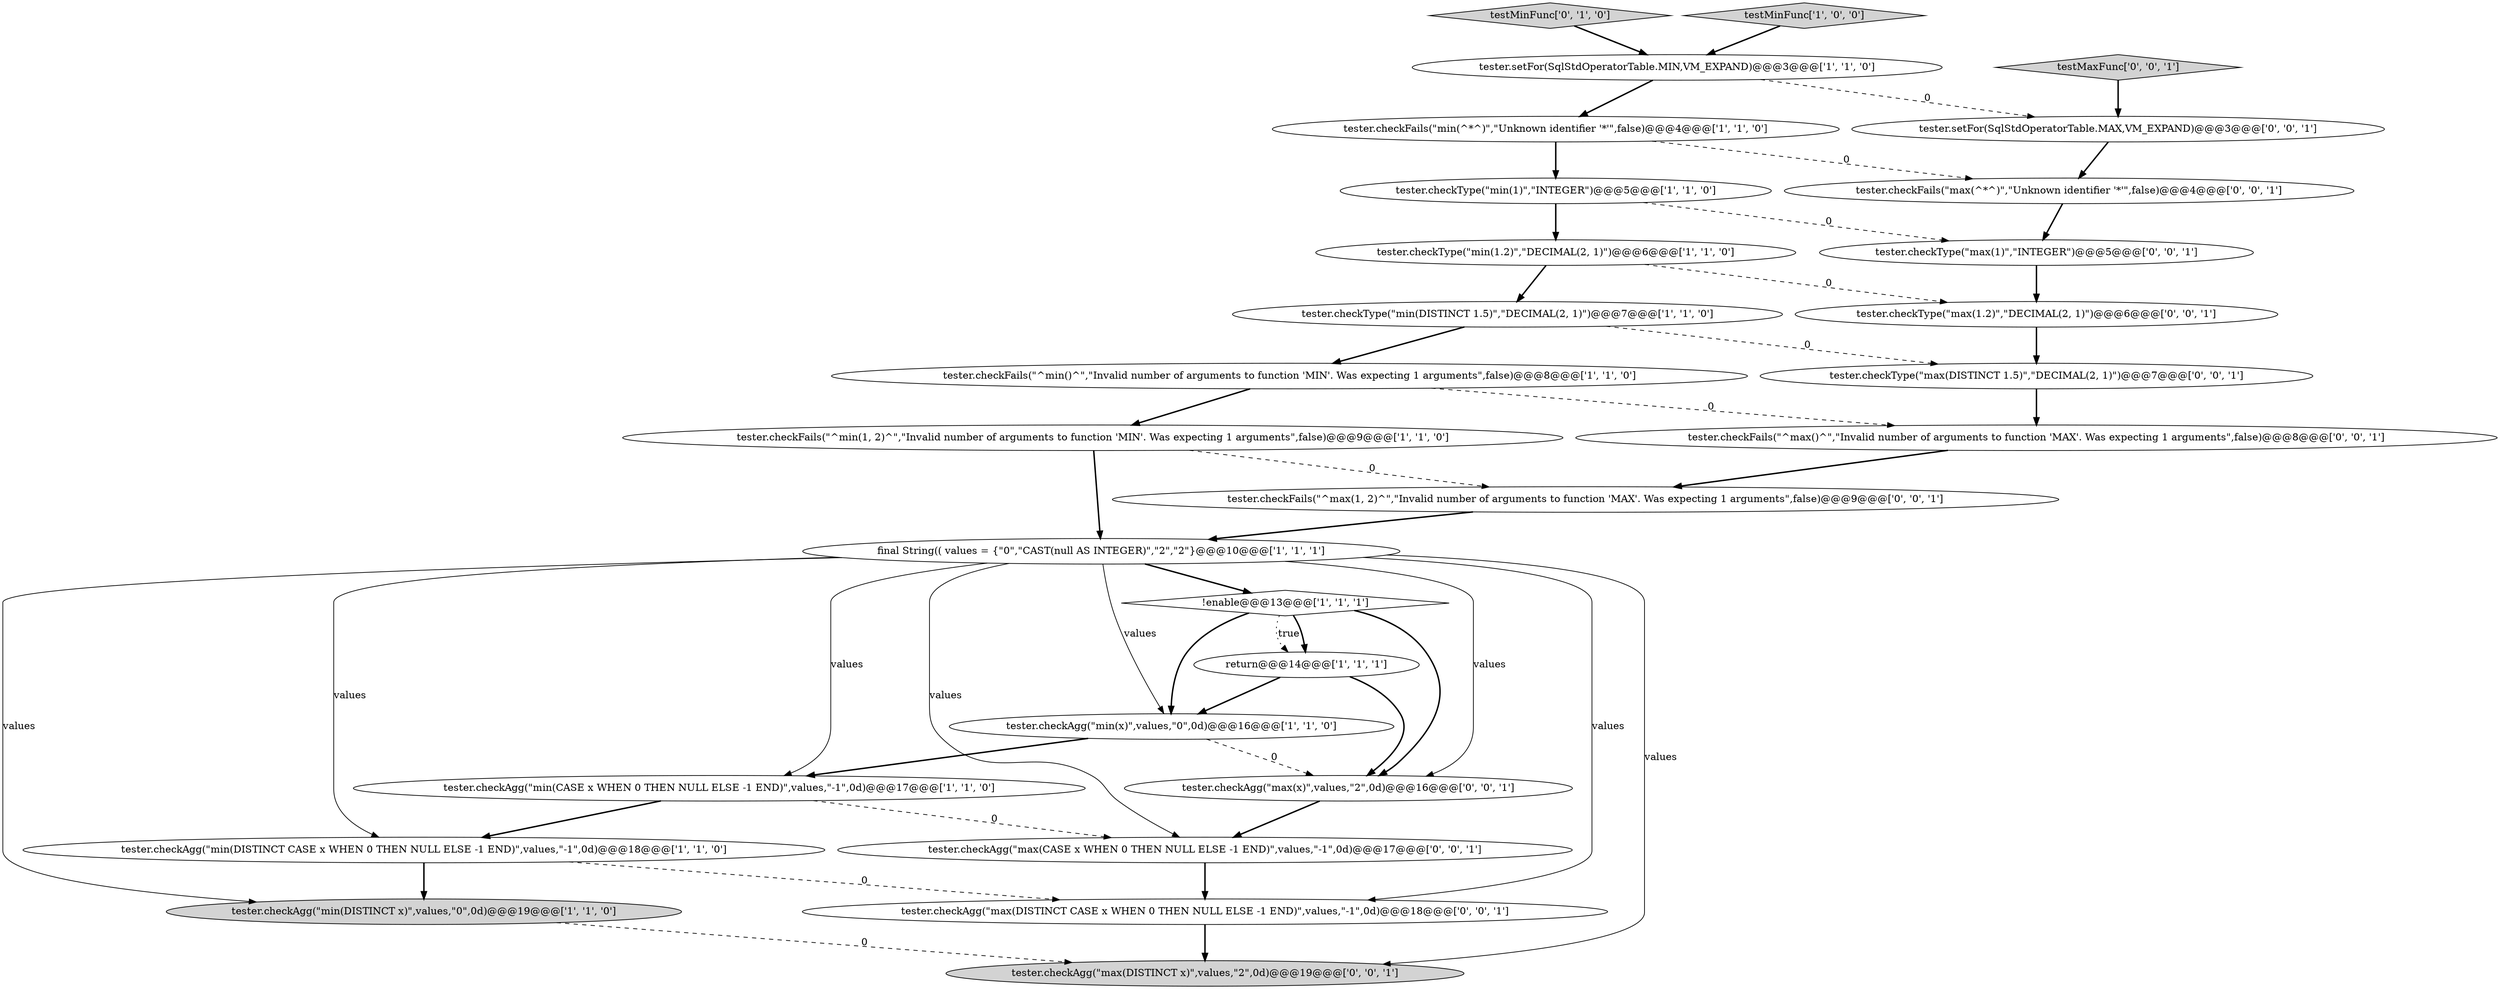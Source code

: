 digraph {
10 [style = filled, label = "tester.checkType(\"min(1)\",\"INTEGER\")@@@5@@@['1', '1', '0']", fillcolor = white, shape = ellipse image = "AAA0AAABBB1BBB"];
20 [style = filled, label = "tester.checkFails(\"max(^*^)\",\"Unknown identifier '\*'\",false)@@@4@@@['0', '0', '1']", fillcolor = white, shape = ellipse image = "AAA0AAABBB3BBB"];
27 [style = filled, label = "tester.checkType(\"max(DISTINCT 1.5)\",\"DECIMAL(2, 1)\")@@@7@@@['0', '0', '1']", fillcolor = white, shape = ellipse image = "AAA0AAABBB3BBB"];
16 [style = filled, label = "tester.checkAgg(\"max(DISTINCT x)\",values,\"2\",0d)@@@19@@@['0', '0', '1']", fillcolor = lightgray, shape = ellipse image = "AAA0AAABBB3BBB"];
15 [style = filled, label = "testMinFunc['0', '1', '0']", fillcolor = lightgray, shape = diamond image = "AAA0AAABBB2BBB"];
3 [style = filled, label = "tester.checkAgg(\"min(CASE x WHEN 0 THEN NULL ELSE -1 END)\",values,\"-1\",0d)@@@17@@@['1', '1', '0']", fillcolor = white, shape = ellipse image = "AAA0AAABBB1BBB"];
13 [style = filled, label = "tester.checkAgg(\"min(DISTINCT x)\",values,\"0\",0d)@@@19@@@['1', '1', '0']", fillcolor = lightgray, shape = ellipse image = "AAA0AAABBB1BBB"];
25 [style = filled, label = "tester.setFor(SqlStdOperatorTable.MAX,VM_EXPAND)@@@3@@@['0', '0', '1']", fillcolor = white, shape = ellipse image = "AAA0AAABBB3BBB"];
0 [style = filled, label = "!enable@@@13@@@['1', '1', '1']", fillcolor = white, shape = diamond image = "AAA0AAABBB1BBB"];
19 [style = filled, label = "tester.checkAgg(\"max(CASE x WHEN 0 THEN NULL ELSE -1 END)\",values,\"-1\",0d)@@@17@@@['0', '0', '1']", fillcolor = white, shape = ellipse image = "AAA0AAABBB3BBB"];
4 [style = filled, label = "tester.checkAgg(\"min(x)\",values,\"0\",0d)@@@16@@@['1', '1', '0']", fillcolor = white, shape = ellipse image = "AAA0AAABBB1BBB"];
11 [style = filled, label = "tester.checkFails(\"min(^*^)\",\"Unknown identifier '\*'\",false)@@@4@@@['1', '1', '0']", fillcolor = white, shape = ellipse image = "AAA0AAABBB1BBB"];
18 [style = filled, label = "tester.checkAgg(\"max(x)\",values,\"2\",0d)@@@16@@@['0', '0', '1']", fillcolor = white, shape = ellipse image = "AAA0AAABBB3BBB"];
14 [style = filled, label = "tester.checkFails(\"^min(1, 2)^\",\"Invalid number of arguments to function 'MIN'. Was expecting 1 arguments\",false)@@@9@@@['1', '1', '0']", fillcolor = white, shape = ellipse image = "AAA0AAABBB1BBB"];
17 [style = filled, label = "tester.checkType(\"max(1.2)\",\"DECIMAL(2, 1)\")@@@6@@@['0', '0', '1']", fillcolor = white, shape = ellipse image = "AAA0AAABBB3BBB"];
2 [style = filled, label = "tester.checkType(\"min(DISTINCT 1.5)\",\"DECIMAL(2, 1)\")@@@7@@@['1', '1', '0']", fillcolor = white, shape = ellipse image = "AAA0AAABBB1BBB"];
5 [style = filled, label = "tester.setFor(SqlStdOperatorTable.MIN,VM_EXPAND)@@@3@@@['1', '1', '0']", fillcolor = white, shape = ellipse image = "AAA0AAABBB1BBB"];
9 [style = filled, label = "tester.checkType(\"min(1.2)\",\"DECIMAL(2, 1)\")@@@6@@@['1', '1', '0']", fillcolor = white, shape = ellipse image = "AAA0AAABBB1BBB"];
22 [style = filled, label = "tester.checkType(\"max(1)\",\"INTEGER\")@@@5@@@['0', '0', '1']", fillcolor = white, shape = ellipse image = "AAA0AAABBB3BBB"];
24 [style = filled, label = "tester.checkAgg(\"max(DISTINCT CASE x WHEN 0 THEN NULL ELSE -1 END)\",values,\"-1\",0d)@@@18@@@['0', '0', '1']", fillcolor = white, shape = ellipse image = "AAA0AAABBB3BBB"];
7 [style = filled, label = "testMinFunc['1', '0', '0']", fillcolor = lightgray, shape = diamond image = "AAA0AAABBB1BBB"];
6 [style = filled, label = "tester.checkFails(\"^min()^\",\"Invalid number of arguments to function 'MIN'. Was expecting 1 arguments\",false)@@@8@@@['1', '1', '0']", fillcolor = white, shape = ellipse image = "AAA0AAABBB1BBB"];
1 [style = filled, label = "final String(( values = {\"0\",\"CAST(null AS INTEGER)\",\"2\",\"2\"}@@@10@@@['1', '1', '1']", fillcolor = white, shape = ellipse image = "AAA0AAABBB1BBB"];
26 [style = filled, label = "tester.checkFails(\"^max(1, 2)^\",\"Invalid number of arguments to function 'MAX'. Was expecting 1 arguments\",false)@@@9@@@['0', '0', '1']", fillcolor = white, shape = ellipse image = "AAA0AAABBB3BBB"];
23 [style = filled, label = "tester.checkFails(\"^max()^\",\"Invalid number of arguments to function 'MAX'. Was expecting 1 arguments\",false)@@@8@@@['0', '0', '1']", fillcolor = white, shape = ellipse image = "AAA0AAABBB3BBB"];
21 [style = filled, label = "testMaxFunc['0', '0', '1']", fillcolor = lightgray, shape = diamond image = "AAA0AAABBB3BBB"];
12 [style = filled, label = "tester.checkAgg(\"min(DISTINCT CASE x WHEN 0 THEN NULL ELSE -1 END)\",values,\"-1\",0d)@@@18@@@['1', '1', '0']", fillcolor = white, shape = ellipse image = "AAA0AAABBB1BBB"];
8 [style = filled, label = "return@@@14@@@['1', '1', '1']", fillcolor = white, shape = ellipse image = "AAA0AAABBB1BBB"];
1->19 [style = solid, label="values"];
4->18 [style = dashed, label="0"];
4->3 [style = bold, label=""];
11->20 [style = dashed, label="0"];
9->2 [style = bold, label=""];
2->6 [style = bold, label=""];
8->18 [style = bold, label=""];
1->3 [style = solid, label="values"];
26->1 [style = bold, label=""];
23->26 [style = bold, label=""];
18->19 [style = bold, label=""];
2->27 [style = dashed, label="0"];
5->25 [style = dashed, label="0"];
1->0 [style = bold, label=""];
3->12 [style = bold, label=""];
21->25 [style = bold, label=""];
10->22 [style = dashed, label="0"];
15->5 [style = bold, label=""];
14->1 [style = bold, label=""];
14->26 [style = dashed, label="0"];
20->22 [style = bold, label=""];
19->24 [style = bold, label=""];
3->19 [style = dashed, label="0"];
6->14 [style = bold, label=""];
1->16 [style = solid, label="values"];
0->8 [style = dotted, label="true"];
12->13 [style = bold, label=""];
24->16 [style = bold, label=""];
1->18 [style = solid, label="values"];
25->20 [style = bold, label=""];
7->5 [style = bold, label=""];
1->4 [style = solid, label="values"];
0->4 [style = bold, label=""];
11->10 [style = bold, label=""];
9->17 [style = dashed, label="0"];
12->24 [style = dashed, label="0"];
0->8 [style = bold, label=""];
1->13 [style = solid, label="values"];
1->12 [style = solid, label="values"];
22->17 [style = bold, label=""];
0->18 [style = bold, label=""];
27->23 [style = bold, label=""];
10->9 [style = bold, label=""];
5->11 [style = bold, label=""];
8->4 [style = bold, label=""];
17->27 [style = bold, label=""];
6->23 [style = dashed, label="0"];
1->24 [style = solid, label="values"];
13->16 [style = dashed, label="0"];
}
